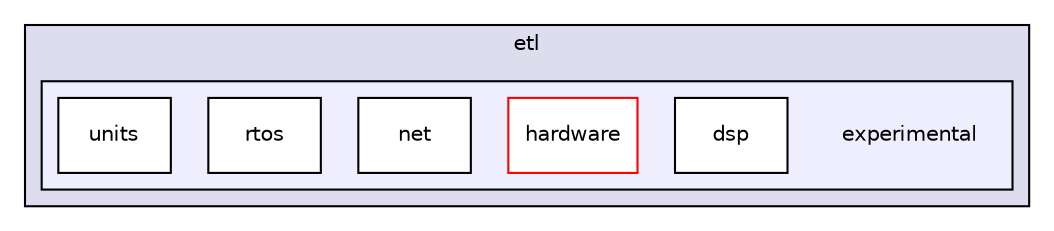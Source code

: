digraph "/home/travis/build/tobanteAudio/taetl/etl/experimental" {
  compound=true
  node [ fontsize="10", fontname="Helvetica"];
  edge [ labelfontsize="10", labelfontname="Helvetica"];
  subgraph clusterdir_6adb7a8b31c129f1821662822662f63e {
    graph [ bgcolor="#ddddee", pencolor="black", label="etl" fontname="Helvetica", fontsize="10", URL="dir_6adb7a8b31c129f1821662822662f63e.html"]
  subgraph clusterdir_73b97fca5b9ab7da5e69d28caee4b05d {
    graph [ bgcolor="#eeeeff", pencolor="black", label="" URL="dir_73b97fca5b9ab7da5e69d28caee4b05d.html"];
    dir_73b97fca5b9ab7da5e69d28caee4b05d [shape=plaintext label="experimental"];
    dir_5189e61c6c9dcd11df57c7bd364c724f [shape=box label="dsp" color="black" fillcolor="white" style="filled" URL="dir_5189e61c6c9dcd11df57c7bd364c724f.html"];
    dir_a8cf1f17d7129ce179ef3761c8a177c4 [shape=box label="hardware" color="red" fillcolor="white" style="filled" URL="dir_a8cf1f17d7129ce179ef3761c8a177c4.html"];
    dir_398280f5c0adf6015fcc5e44c44977d7 [shape=box label="net" color="black" fillcolor="white" style="filled" URL="dir_398280f5c0adf6015fcc5e44c44977d7.html"];
    dir_03745a24ac2f70bf7445f82c4befbdf5 [shape=box label="rtos" color="black" fillcolor="white" style="filled" URL="dir_03745a24ac2f70bf7445f82c4befbdf5.html"];
    dir_983178ed2aeab3fc20e6aaeed68c877b [shape=box label="units" color="black" fillcolor="white" style="filled" URL="dir_983178ed2aeab3fc20e6aaeed68c877b.html"];
  }
  }
}
